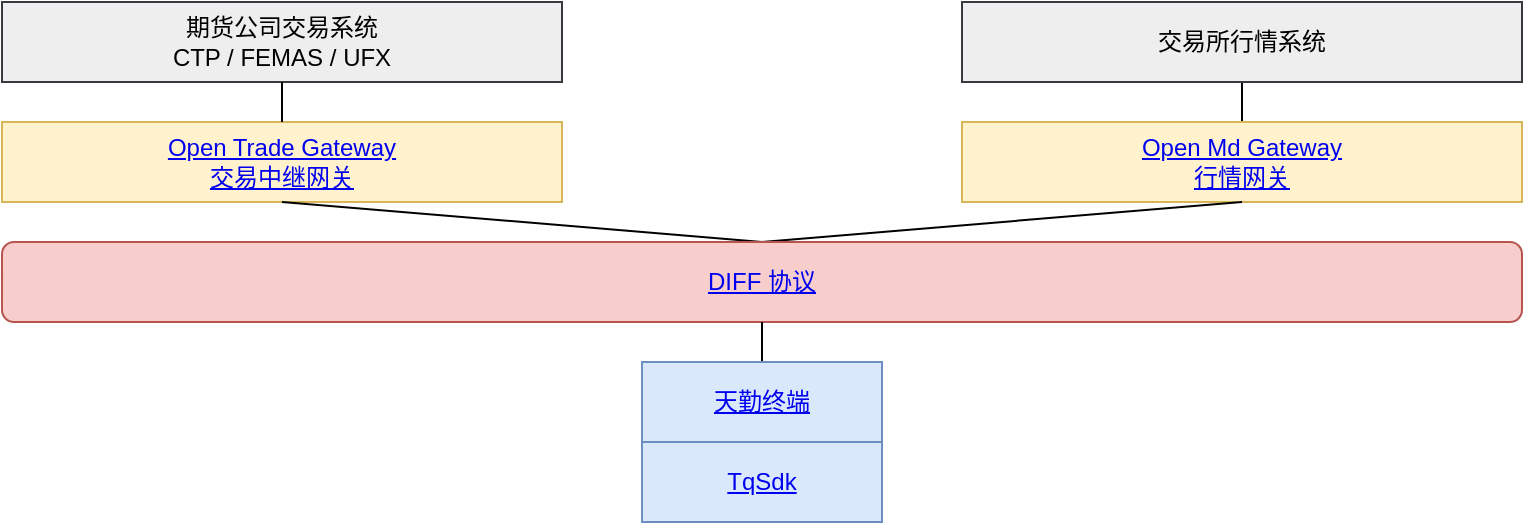 <mxfile version="10.9.3" type="device"><diagram id="14ed81e0-f478-115a-ab79-b781f9e629ba" name="System"><mxGraphModel dx="1422" dy="848" grid="1" gridSize="10" guides="1" tooltips="1" connect="1" arrows="1" fold="1" page="1" pageScale="1" pageWidth="1652" pageHeight="1169" background="#ffffff" math="0" shadow="0"><root><mxCell id="0"/><mxCell id="1" parent="0"/><mxCell id="49" style="edgeStyle=none;rounded=0;html=1;exitX=0.5;exitY=0;entryX=0.5;entryY=1;startArrow=none;startFill=0;endArrow=none;endFill=0;jettySize=auto;orthogonalLoop=1;" parent="1" source="9" target="41" edge="1"><mxGeometry relative="1" as="geometry"/></mxCell><UserObject label="&lt;div&gt;&lt;a href=&quot;https://github.com/shinnytech/open-md-gateway&quot;&gt;Open Md Gateway&lt;/a&gt;&lt;/div&gt;&lt;div&gt;&lt;a href=&quot;https://github.com/shinnytech/open-md-gateway&quot;&gt;行情网关&lt;/a&gt;&lt;/div&gt;" link="https://github.com/shinnytech/open-md-gateway" id="9"><mxCell style="rounded=0;whiteSpace=wrap;html=1;fillColor=#fff2cc;strokeColor=#d6b656;" parent="1" vertex="1"><mxGeometry x="800" y="340" width="280" height="40" as="geometry"/></mxCell></UserObject><UserObject label="&lt;a href=&quot;https://github.com/shinnytech/open-trade-gateway&quot;&gt;Open Trade Gateway&lt;br&gt;交易中继网关&lt;/a&gt;&lt;br&gt;" link="https://github.com/shinnytech/open-trade-gateway" id="28"><mxCell style="rounded=0;whiteSpace=wrap;html=1;fillColor=#fff2cc;strokeColor=#d6b656;" parent="1" vertex="1"><mxGeometry x="320" y="340" width="280" height="40" as="geometry"/></mxCell></UserObject><mxCell id="40" value="期货公司交易系统&lt;br&gt;CTP / FEMAS / UFX&lt;br&gt;" style="rounded=0;whiteSpace=wrap;html=1;fillColor=#eeeeee;strokeColor=#36393d;" parent="1" vertex="1"><mxGeometry x="320" y="280" width="280" height="40" as="geometry"/></mxCell><mxCell id="41" value="交易所行情系统&lt;br&gt;" style="rounded=0;whiteSpace=wrap;html=1;fillColor=#eeeeee;strokeColor=#36393d;" parent="1" vertex="1"><mxGeometry x="800" y="280" width="280" height="40" as="geometry"/></mxCell><mxCell id="42" style="edgeStyle=none;rounded=0;html=1;exitX=0.5;exitY=0;entryX=0.5;entryY=1;jettySize=auto;orthogonalLoop=1;endArrow=none;endFill=0;" parent="1" source="28" target="40" edge="1"><mxGeometry relative="1" as="geometry"><mxPoint x="410" y="380" as="sourcePoint"/><mxPoint x="360" y="220" as="targetPoint"/></mxGeometry></mxCell><mxCell id="53" style="edgeStyle=none;rounded=0;html=1;exitX=0.5;exitY=0;entryX=0.5;entryY=1;startArrow=none;startFill=0;endArrow=none;endFill=0;jettySize=auto;orthogonalLoop=1;" parent="1" source="44" target="28" edge="1"><mxGeometry relative="1" as="geometry"/></mxCell><mxCell id="54" style="edgeStyle=none;rounded=0;html=1;exitX=0.5;exitY=0;entryX=0.5;entryY=1;startArrow=none;startFill=0;endArrow=none;endFill=0;jettySize=auto;orthogonalLoop=1;" parent="1" source="44" target="9" edge="1"><mxGeometry relative="1" as="geometry"/></mxCell><UserObject label="&lt;a href=&quot;https://github.com/shinnytech/diff&quot;&gt;DIFF 协议&lt;/a&gt;" link="http://doc.shinnytech.com/diff/latest/" id="44"><mxCell style="rounded=1;whiteSpace=wrap;html=1;fillColor=#f8cecc;strokeColor=#b85450;" parent="1" vertex="1"><mxGeometry x="320" y="400" width="760" height="40" as="geometry"/></mxCell></UserObject><mxCell id="57" style="edgeStyle=none;rounded=0;html=1;exitX=0.5;exitY=0;entryX=0.5;entryY=1;startArrow=none;startFill=0;endArrow=none;endFill=0;jettySize=auto;orthogonalLoop=1;entryDx=0;entryDy=0;" parent="1" source="59" target="44" edge="1"><mxGeometry relative="1" as="geometry"><mxPoint x="890" y="480" as="sourcePoint"/></mxGeometry></mxCell><UserObject label="&lt;a href=&quot;http://www.tq18.cn&quot;&gt;天勤终端&lt;/a&gt;" link="http://www.shinnytech.com/tianqin" id="59"><mxCell style="rounded=0;whiteSpace=wrap;html=1;fillColor=#dae8fc;strokeColor=#6c8ebf;" parent="1" vertex="1"><mxGeometry x="640" y="460" width="120" height="40" as="geometry"/></mxCell></UserObject><UserObject label="&lt;a href=&quot;https://github.com/shinnytech/tqsdk-python&quot;&gt;TqSdk&lt;/a&gt;&lt;br&gt;" link="https://github.com/shinnytech/tqsdk-python" id="64"><mxCell style="rounded=0;whiteSpace=wrap;html=1;fillColor=#dae8fc;strokeColor=#6c8ebf;" parent="1" vertex="1"><mxGeometry x="640" y="500" width="120" height="40" as="geometry"/></mxCell></UserObject></root></mxGraphModel></diagram><diagram id="scUF9lxKHYXv3mpeCSyZ" name="vnpy"><mxGraphModel dx="1394" dy="968" grid="1" gridSize="10" guides="1" tooltips="1" connect="1" arrows="1" fold="1" page="1" pageScale="1" pageWidth="1169" pageHeight="827" math="0" shadow="0"><root><mxCell id="YW-kPg_dm54wgbAuzs-F-0"/><mxCell id="YW-kPg_dm54wgbAuzs-F-1" parent="YW-kPg_dm54wgbAuzs-F-0"/><UserObject label="Vnpy cta runner" id="_3VTFoWM3aytpKEF2ox7-8"><mxCell style="rounded=1;whiteSpace=wrap;html=1;fillColor=#f8cecc;strokeColor=#b85450;" parent="YW-kPg_dm54wgbAuzs-F-1" vertex="1"><mxGeometry x="160" y="400" width="680" height="40" as="geometry"/></mxCell></UserObject><mxCell id="_3VTFoWM3aytpKEF2ox7-9" value="调用事件响应函数" style="edgeStyle=none;rounded=0;html=1;exitX=0.5;exitY=0;entryX=0.25;entryY=1;startArrow=classic;startFill=1;endArrow=none;endFill=0;jettySize=auto;orthogonalLoop=1;entryDx=0;entryDy=0;exitDx=0;exitDy=0;" parent="YW-kPg_dm54wgbAuzs-F-1" edge="1"><mxGeometry relative="1" as="geometry"><mxPoint x="286" y="480" as="sourcePoint"/><mxPoint x="286" y="440" as="targetPoint"/></mxGeometry></mxCell><UserObject label="策略1" id="_3VTFoWM3aytpKEF2ox7-11"><mxCell style="rounded=0;whiteSpace=wrap;html=1;fillColor=#dae8fc;strokeColor=#6c8ebf;" parent="YW-kPg_dm54wgbAuzs-F-1" vertex="1"><mxGeometry x="270" y="480" width="120" height="40" as="geometry"/></mxCell></UserObject><mxCell id="6uLQf1_JiW-uGZklqApK-0" value="接收行情和回单" style="edgeStyle=none;rounded=0;html=1;startArrow=classic;startFill=1;endArrow=none;endFill=0;jettySize=auto;orthogonalLoop=1;exitX=0.5;exitY=0;exitDx=0;exitDy=0;" parent="YW-kPg_dm54wgbAuzs-F-1" source="_3VTFoWM3aytpKEF2ox7-8" edge="1"><mxGeometry relative="1" as="geometry"><mxPoint x="500" y="390" as="sourcePoint"/><mxPoint x="360" y="320" as="targetPoint"/></mxGeometry></mxCell><mxCell id="6uLQf1_JiW-uGZklqApK-1" value="发送交易指令" style="edgeStyle=none;rounded=0;html=1;startArrow=classic;startFill=1;endArrow=none;endFill=0;jettySize=auto;orthogonalLoop=1;entryX=0.5;entryY=0;entryDx=0;entryDy=0;" parent="YW-kPg_dm54wgbAuzs-F-1" target="_3VTFoWM3aytpKEF2ox7-8" edge="1"><mxGeometry relative="1" as="geometry"><mxPoint x="640" y="320" as="sourcePoint"/><mxPoint x="450" y="330" as="targetPoint"/></mxGeometry></mxCell><mxCell id="6uLQf1_JiW-uGZklqApK-2" value="调用下单函数" style="edgeStyle=none;rounded=0;html=1;exitX=0.294;exitY=1.075;entryX=0.75;entryY=0;startArrow=classic;startFill=1;endArrow=none;endFill=0;jettySize=auto;orthogonalLoop=1;entryDx=0;entryDy=0;exitDx=0;exitDy=0;exitPerimeter=0;" parent="YW-kPg_dm54wgbAuzs-F-1" edge="1"><mxGeometry relative="1" as="geometry"><mxPoint x="382" y="443" as="sourcePoint"/><mxPoint x="382" y="480" as="targetPoint"/></mxGeometry></mxCell><mxCell id="6uLQf1_JiW-uGZklqApK-3" value="调用事件响应函数" style="edgeStyle=none;rounded=0;html=1;exitX=0.5;exitY=0;entryX=0.25;entryY=1;startArrow=classic;startFill=1;endArrow=none;endFill=0;jettySize=auto;orthogonalLoop=1;entryDx=0;entryDy=0;exitDx=0;exitDy=0;" parent="YW-kPg_dm54wgbAuzs-F-1" edge="1"><mxGeometry relative="1" as="geometry"><mxPoint x="496" y="480" as="sourcePoint"/><mxPoint x="496" y="440" as="targetPoint"/></mxGeometry></mxCell><UserObject label="策略2" id="6uLQf1_JiW-uGZklqApK-4"><mxCell style="rounded=0;whiteSpace=wrap;html=1;fillColor=#dae8fc;strokeColor=#6c8ebf;" parent="YW-kPg_dm54wgbAuzs-F-1" vertex="1"><mxGeometry x="480" y="480" width="120" height="40" as="geometry"/></mxCell></UserObject><mxCell id="6uLQf1_JiW-uGZklqApK-5" value="调用下单函数" style="edgeStyle=none;rounded=0;html=1;exitX=0.294;exitY=1.075;entryX=0.75;entryY=0;startArrow=classic;startFill=1;endArrow=none;endFill=0;jettySize=auto;orthogonalLoop=1;entryDx=0;entryDy=0;exitDx=0;exitDy=0;exitPerimeter=0;" parent="YW-kPg_dm54wgbAuzs-F-1" edge="1"><mxGeometry relative="1" as="geometry"><mxPoint x="592" y="443" as="sourcePoint"/><mxPoint x="592" y="480" as="targetPoint"/></mxGeometry></mxCell><mxCell id="6uLQf1_JiW-uGZklqApK-6" value="调用事件响应函数" style="edgeStyle=none;rounded=0;html=1;exitX=0.5;exitY=0;entryX=0.25;entryY=1;startArrow=classic;startFill=1;endArrow=none;endFill=0;jettySize=auto;orthogonalLoop=1;entryDx=0;entryDy=0;exitDx=0;exitDy=0;" parent="YW-kPg_dm54wgbAuzs-F-1" edge="1"><mxGeometry relative="1" as="geometry"><mxPoint x="716" y="480" as="sourcePoint"/><mxPoint x="716" y="440" as="targetPoint"/></mxGeometry></mxCell><UserObject label="策略3" id="6uLQf1_JiW-uGZklqApK-7"><mxCell style="rounded=0;whiteSpace=wrap;html=1;fillColor=#dae8fc;strokeColor=#6c8ebf;" parent="YW-kPg_dm54wgbAuzs-F-1" vertex="1"><mxGeometry x="700" y="480" width="120" height="40" as="geometry"/></mxCell></UserObject><mxCell id="6uLQf1_JiW-uGZklqApK-8" value="调用下单函数" style="edgeStyle=none;rounded=0;html=1;exitX=0.294;exitY=1.075;entryX=0.75;entryY=0;startArrow=classic;startFill=1;endArrow=none;endFill=0;jettySize=auto;orthogonalLoop=1;entryDx=0;entryDy=0;exitDx=0;exitDy=0;exitPerimeter=0;" parent="YW-kPg_dm54wgbAuzs-F-1" edge="1"><mxGeometry relative="1" as="geometry"><mxPoint x="812" y="443" as="sourcePoint"/><mxPoint x="812" y="480" as="targetPoint"/></mxGeometry></mxCell></root></mxGraphModel></diagram><diagram id="yh9cX1QAxXg7nUI9Es_x" name="tqsdk"><mxGraphModel dx="758" dy="582" grid="1" gridSize="10" guides="1" tooltips="1" connect="1" arrows="1" fold="1" page="1" pageScale="1" pageWidth="1169" pageHeight="827" math="0" shadow="0"><root><mxCell id="hNJL-24OBFvlvhBk2BRP-0"/><mxCell id="hNJL-24OBFvlvhBk2BRP-1" parent="hNJL-24OBFvlvhBk2BRP-0"/><UserObject label="TqSdk&lt;br&gt;" id="nFeuWMKL0B4SGh2zwIpU-0"><mxCell style="rounded=1;whiteSpace=wrap;html=1;fillColor=#f8cecc;strokeColor=#b85450;" parent="hNJL-24OBFvlvhBk2BRP-1" vertex="1"><mxGeometry x="260" y="310" width="160" height="40" as="geometry"/></mxCell></UserObject><UserObject label="策略1" id="nFeuWMKL0B4SGh2zwIpU-2"><mxCell style="rounded=0;whiteSpace=wrap;html=1;fillColor=#dae8fc;strokeColor=#6c8ebf;" parent="hNJL-24OBFvlvhBk2BRP-1" vertex="1"><mxGeometry x="260" y="230" width="160" height="40" as="geometry"/></mxCell></UserObject><mxCell id="nFeuWMKL0B4SGh2zwIpU-3" value="接收行情和回单" style="edgeStyle=none;rounded=0;html=1;startArrow=classic;startFill=1;endArrow=none;endFill=0;jettySize=auto;orthogonalLoop=1;exitX=0.5;exitY=1;exitDx=0;exitDy=0;" parent="hNJL-24OBFvlvhBk2BRP-1" source="nFeuWMKL0B4SGh2zwIpU-0" edge="1"><mxGeometry relative="1" as="geometry"><mxPoint x="350" y="350" as="sourcePoint"/><mxPoint x="260" y="430" as="targetPoint"/></mxGeometry></mxCell><mxCell id="nFeuWMKL0B4SGh2zwIpU-4" value="发送交易指令" style="edgeStyle=none;rounded=0;html=1;startArrow=classic;startFill=1;endArrow=none;endFill=0;jettySize=auto;orthogonalLoop=1;entryX=0.5;entryY=1;entryDx=0;entryDy=0;" parent="hNJL-24OBFvlvhBk2BRP-1" target="nFeuWMKL0B4SGh2zwIpU-0" edge="1"><mxGeometry relative="1" as="geometry"><mxPoint x="420" y="430" as="sourcePoint"/><mxPoint x="470" y="90" as="targetPoint"/></mxGeometry></mxCell><mxCell id="nFeuWMKL0B4SGh2zwIpU-5" value="调用函数" style="edgeStyle=none;rounded=0;html=1;entryX=0.5;entryY=1;startArrow=classic;startFill=1;endArrow=none;endFill=0;jettySize=auto;orthogonalLoop=1;entryDx=0;entryDy=0;exitX=0.5;exitY=0;exitDx=0;exitDy=0;" parent="hNJL-24OBFvlvhBk2BRP-1" source="nFeuWMKL0B4SGh2zwIpU-0" target="nFeuWMKL0B4SGh2zwIpU-2" edge="1"><mxGeometry relative="1" as="geometry"><mxPoint x="400" y="100" as="sourcePoint"/><mxPoint x="402" y="230" as="targetPoint"/></mxGeometry></mxCell><UserObject label="TqSdk&lt;br&gt;" id="nFeuWMKL0B4SGh2zwIpU-12"><mxCell style="rounded=1;whiteSpace=wrap;html=1;fillColor=#f8cecc;strokeColor=#b85450;" parent="hNJL-24OBFvlvhBk2BRP-1" vertex="1"><mxGeometry x="460" y="310" width="160" height="40" as="geometry"/></mxCell></UserObject><UserObject label="策略2" id="nFeuWMKL0B4SGh2zwIpU-13"><mxCell style="rounded=0;whiteSpace=wrap;html=1;fillColor=#dae8fc;strokeColor=#6c8ebf;" parent="hNJL-24OBFvlvhBk2BRP-1" vertex="1"><mxGeometry x="460" y="230" width="160" height="40" as="geometry"/></mxCell></UserObject><mxCell id="nFeuWMKL0B4SGh2zwIpU-14" value="接收行情和回单" style="edgeStyle=none;rounded=0;html=1;startArrow=classic;startFill=1;endArrow=none;endFill=0;jettySize=auto;orthogonalLoop=1;exitX=0.5;exitY=1;exitDx=0;exitDy=0;" parent="hNJL-24OBFvlvhBk2BRP-1" source="nFeuWMKL0B4SGh2zwIpU-12" edge="1"><mxGeometry relative="1" as="geometry"><mxPoint x="550" y="350" as="sourcePoint"/><mxPoint x="460" y="430" as="targetPoint"/></mxGeometry></mxCell><mxCell id="nFeuWMKL0B4SGh2zwIpU-15" value="发送交易指令" style="edgeStyle=none;rounded=0;html=1;startArrow=classic;startFill=1;endArrow=none;endFill=0;jettySize=auto;orthogonalLoop=1;entryX=0.5;entryY=1;entryDx=0;entryDy=0;" parent="hNJL-24OBFvlvhBk2BRP-1" target="nFeuWMKL0B4SGh2zwIpU-12" edge="1"><mxGeometry relative="1" as="geometry"><mxPoint x="620" y="430" as="sourcePoint"/><mxPoint x="670" y="90" as="targetPoint"/></mxGeometry></mxCell><mxCell id="nFeuWMKL0B4SGh2zwIpU-16" value="调用函数" style="edgeStyle=none;rounded=0;html=1;entryX=0.5;entryY=1;startArrow=classic;startFill=1;endArrow=none;endFill=0;jettySize=auto;orthogonalLoop=1;entryDx=0;entryDy=0;exitX=0.5;exitY=0;exitDx=0;exitDy=0;" parent="hNJL-24OBFvlvhBk2BRP-1" source="nFeuWMKL0B4SGh2zwIpU-12" target="nFeuWMKL0B4SGh2zwIpU-13" edge="1"><mxGeometry relative="1" as="geometry"><mxPoint x="600" y="100" as="sourcePoint"/><mxPoint x="602" y="230" as="targetPoint"/></mxGeometry></mxCell><UserObject label="TqSdk&lt;br&gt;" id="nFeuWMKL0B4SGh2zwIpU-17"><mxCell style="rounded=1;whiteSpace=wrap;html=1;fillColor=#f8cecc;strokeColor=#b85450;" parent="hNJL-24OBFvlvhBk2BRP-1" vertex="1"><mxGeometry x="660" y="310" width="160" height="40" as="geometry"/></mxCell></UserObject><UserObject label="策略3" id="nFeuWMKL0B4SGh2zwIpU-18"><mxCell style="rounded=0;whiteSpace=wrap;html=1;fillColor=#dae8fc;strokeColor=#6c8ebf;" parent="hNJL-24OBFvlvhBk2BRP-1" vertex="1"><mxGeometry x="660" y="230" width="160" height="40" as="geometry"/></mxCell></UserObject><mxCell id="nFeuWMKL0B4SGh2zwIpU-19" value="接收行情和回单" style="edgeStyle=none;rounded=0;html=1;startArrow=classic;startFill=1;endArrow=none;endFill=0;jettySize=auto;orthogonalLoop=1;exitX=0.5;exitY=1;exitDx=0;exitDy=0;" parent="hNJL-24OBFvlvhBk2BRP-1" source="nFeuWMKL0B4SGh2zwIpU-17" edge="1"><mxGeometry relative="1" as="geometry"><mxPoint x="750" y="350" as="sourcePoint"/><mxPoint x="660" y="430" as="targetPoint"/></mxGeometry></mxCell><mxCell id="nFeuWMKL0B4SGh2zwIpU-20" value="发送交易指令" style="edgeStyle=none;rounded=0;html=1;startArrow=classic;startFill=1;endArrow=none;endFill=0;jettySize=auto;orthogonalLoop=1;entryX=0.5;entryY=1;entryDx=0;entryDy=0;" parent="hNJL-24OBFvlvhBk2BRP-1" target="nFeuWMKL0B4SGh2zwIpU-17" edge="1"><mxGeometry relative="1" as="geometry"><mxPoint x="820" y="430" as="sourcePoint"/><mxPoint x="870" y="90" as="targetPoint"/></mxGeometry></mxCell><mxCell id="nFeuWMKL0B4SGh2zwIpU-21" value="调用函数" style="edgeStyle=none;rounded=0;html=1;entryX=0.5;entryY=1;startArrow=classic;startFill=1;endArrow=none;endFill=0;jettySize=auto;orthogonalLoop=1;entryDx=0;entryDy=0;exitX=0.5;exitY=0;exitDx=0;exitDy=0;" parent="hNJL-24OBFvlvhBk2BRP-1" source="nFeuWMKL0B4SGh2zwIpU-17" target="nFeuWMKL0B4SGh2zwIpU-18" edge="1"><mxGeometry relative="1" as="geometry"><mxPoint x="800" y="100" as="sourcePoint"/><mxPoint x="802" y="230" as="targetPoint"/></mxGeometry></mxCell></root></mxGraphModel></diagram><diagram id="XyapKgN1q2VLTKc77dht" name="纯TqSdk"><mxGraphModel dx="758" dy="582" grid="1" gridSize="10" guides="1" tooltips="1" connect="1" arrows="1" fold="1" page="1" pageScale="1" pageWidth="1169" pageHeight="827" math="0" shadow="0"><root><mxCell id="8yVygHbU3KPGXnXVoFWp-0"/><mxCell id="8yVygHbU3KPGXnXVoFWp-1" parent="8yVygHbU3KPGXnXVoFWp-0"/><mxCell id="bN07ZhYHKKXsabmlOEcg-0" style="edgeStyle=none;rounded=0;html=1;exitX=0.5;exitY=0;entryX=0.5;entryY=1;startArrow=none;startFill=0;endArrow=none;endFill=0;jettySize=auto;orthogonalLoop=1;" parent="8yVygHbU3KPGXnXVoFWp-1" source="bN07ZhYHKKXsabmlOEcg-1" target="bN07ZhYHKKXsabmlOEcg-4" edge="1"><mxGeometry relative="1" as="geometry"/></mxCell><UserObject label="&lt;div&gt;&lt;a href=&quot;https://github.com/shinnytech/open-md-gateway&quot;&gt;Open Md Gateway&lt;/a&gt;&lt;/div&gt;&lt;div&gt;&lt;a href=&quot;https://github.com/shinnytech/open-md-gateway&quot;&gt;行情网关&lt;/a&gt;&lt;/div&gt;" link="https://github.com/shinnytech/open-md-gateway" id="bN07ZhYHKKXsabmlOEcg-1"><mxCell style="rounded=0;whiteSpace=wrap;html=1;fillColor=none;strokeColor=#d6b656;" parent="8yVygHbU3KPGXnXVoFWp-1" vertex="1"><mxGeometry x="520" y="340" width="200" height="40" as="geometry"/></mxCell></UserObject><UserObject label="&lt;a href=&quot;https://github.com/shinnytech/open-trade-gateway&quot;&gt;Open Trade Gateway&lt;br&gt;交易中继网关&lt;/a&gt;&lt;br&gt;" link="https://github.com/shinnytech/open-trade-gateway" id="bN07ZhYHKKXsabmlOEcg-2"><mxCell style="rounded=0;whiteSpace=wrap;html=1;fillColor=none;strokeColor=#d6b656;" parent="8yVygHbU3KPGXnXVoFWp-1" vertex="1"><mxGeometry x="240" y="340" width="200" height="40" as="geometry"/></mxCell></UserObject><mxCell id="bN07ZhYHKKXsabmlOEcg-3" value="期货公司交易系统&lt;br&gt;CTP / FEMAS / UFX&lt;br&gt;" style="rounded=0;whiteSpace=wrap;html=1;fillColor=none;strokeColor=#36393d;" parent="8yVygHbU3KPGXnXVoFWp-1" vertex="1"><mxGeometry x="240" y="280" width="200" height="40" as="geometry"/></mxCell><mxCell id="bN07ZhYHKKXsabmlOEcg-4" value="交易所行情系统&lt;br&gt;" style="rounded=0;whiteSpace=wrap;html=1;fillColor=none;strokeColor=#36393d;" parent="8yVygHbU3KPGXnXVoFWp-1" vertex="1"><mxGeometry x="520" y="280" width="200" height="40" as="geometry"/></mxCell><mxCell id="bN07ZhYHKKXsabmlOEcg-5" style="edgeStyle=none;rounded=0;html=1;exitX=0.5;exitY=0;entryX=0.5;entryY=1;jettySize=auto;orthogonalLoop=1;endArrow=none;endFill=0;" parent="8yVygHbU3KPGXnXVoFWp-1" source="bN07ZhYHKKXsabmlOEcg-2" target="bN07ZhYHKKXsabmlOEcg-3" edge="1"><mxGeometry relative="1" as="geometry"><mxPoint x="250" y="380" as="sourcePoint"/><mxPoint x="200" y="220" as="targetPoint"/></mxGeometry></mxCell><mxCell id="bN07ZhYHKKXsabmlOEcg-6" style="edgeStyle=none;rounded=0;html=1;exitX=0.5;exitY=0;entryX=0.5;entryY=1;startArrow=none;startFill=0;endArrow=none;endFill=0;jettySize=auto;orthogonalLoop=1;" parent="8yVygHbU3KPGXnXVoFWp-1" source="bN07ZhYHKKXsabmlOEcg-8" target="bN07ZhYHKKXsabmlOEcg-2" edge="1"><mxGeometry relative="1" as="geometry"/></mxCell><mxCell id="bN07ZhYHKKXsabmlOEcg-7" style="edgeStyle=none;rounded=0;html=1;exitX=0.5;exitY=0;entryX=0.5;entryY=1;startArrow=none;startFill=0;endArrow=none;endFill=0;jettySize=auto;orthogonalLoop=1;" parent="8yVygHbU3KPGXnXVoFWp-1" source="bN07ZhYHKKXsabmlOEcg-8" target="bN07ZhYHKKXsabmlOEcg-1" edge="1"><mxGeometry relative="1" as="geometry"/></mxCell><UserObject label="&lt;a href=&quot;https://github.com/shinnytech/diff&quot;&gt;DIFF 协议&lt;/a&gt;" link="http://doc.shinnytech.com/diff/latest/" id="bN07ZhYHKKXsabmlOEcg-8"><mxCell style="rounded=1;whiteSpace=wrap;html=1;fillColor=none;strokeColor=#b85450;" parent="8yVygHbU3KPGXnXVoFWp-1" vertex="1"><mxGeometry x="240" y="400" width="480" height="40" as="geometry"/></mxCell></UserObject><mxCell id="bN07ZhYHKKXsabmlOEcg-9" style="edgeStyle=none;rounded=0;html=1;exitX=0.5;exitY=0;entryX=0.5;entryY=1;startArrow=none;startFill=0;endArrow=none;endFill=0;jettySize=auto;orthogonalLoop=1;entryDx=0;entryDy=0;exitDx=0;exitDy=0;" parent="8yVygHbU3KPGXnXVoFWp-1" target="bN07ZhYHKKXsabmlOEcg-8" edge="1" source="bN07ZhYHKKXsabmlOEcg-11"><mxGeometry relative="1" as="geometry"><mxPoint x="540" y="460" as="sourcePoint"/></mxGeometry></mxCell><UserObject label="&lt;a href=&quot;https://github.com/shinnytech/tqsdk-python&quot;&gt;TqSdk&lt;/a&gt;&lt;br&gt;" link="https://github.com/shinnytech/tqsdk-python" id="bN07ZhYHKKXsabmlOEcg-11"><mxCell style="rounded=0;whiteSpace=wrap;html=1;fillColor=#dae8fc;strokeColor=#6c8ebf;" parent="8yVygHbU3KPGXnXVoFWp-1" vertex="1"><mxGeometry x="420" y="460" width="120" height="40" as="geometry"/></mxCell></UserObject></root></mxGraphModel></diagram><diagram id="e8KapXc6AW5zjWSvBbWW" name="TqSdk+天勤"><mxGraphModel dx="758" dy="582" grid="1" gridSize="10" guides="1" tooltips="1" connect="1" arrows="1" fold="1" page="1" pageScale="1" pageWidth="850" pageHeight="1100" math="0" shadow="0"><root><mxCell id="v0JY7Ytmx_IOv9z24N1E-0"/><mxCell id="v0JY7Ytmx_IOv9z24N1E-1" parent="v0JY7Ytmx_IOv9z24N1E-0"/><mxCell id="zGo5qcnSX8P101uzWGsI-0" style="edgeStyle=none;rounded=0;html=1;exitX=0.5;exitY=0;entryX=0.5;entryY=1;startArrow=none;startFill=0;endArrow=none;endFill=0;jettySize=auto;orthogonalLoop=1;" edge="1" parent="v0JY7Ytmx_IOv9z24N1E-1" source="zGo5qcnSX8P101uzWGsI-1" target="zGo5qcnSX8P101uzWGsI-4"><mxGeometry relative="1" as="geometry"/></mxCell><UserObject label="&lt;div&gt;&lt;a href=&quot;https://github.com/shinnytech/open-md-gateway&quot;&gt;Open Md Gateway&lt;/a&gt;&lt;/div&gt;&lt;div&gt;&lt;a href=&quot;https://github.com/shinnytech/open-md-gateway&quot;&gt;行情网关&lt;/a&gt;&lt;/div&gt;" link="https://github.com/shinnytech/open-md-gateway" id="zGo5qcnSX8P101uzWGsI-1"><mxCell style="rounded=0;whiteSpace=wrap;html=1;fillColor=none;strokeColor=#d6b656;" vertex="1" parent="v0JY7Ytmx_IOv9z24N1E-1"><mxGeometry x="520" y="340" width="200" height="40" as="geometry"/></mxCell></UserObject><UserObject label="&lt;a href=&quot;https://github.com/shinnytech/open-trade-gateway&quot;&gt;Open Trade Gateway&lt;br&gt;交易中继网关&lt;/a&gt;&lt;br&gt;" link="https://github.com/shinnytech/open-trade-gateway" id="zGo5qcnSX8P101uzWGsI-2"><mxCell style="rounded=0;whiteSpace=wrap;html=1;fillColor=none;strokeColor=#d6b656;" vertex="1" parent="v0JY7Ytmx_IOv9z24N1E-1"><mxGeometry x="240" y="340" width="200" height="40" as="geometry"/></mxCell></UserObject><mxCell id="zGo5qcnSX8P101uzWGsI-3" value="期货公司交易系统&lt;br&gt;CTP / FEMAS / UFX&lt;br&gt;" style="rounded=0;whiteSpace=wrap;html=1;fillColor=none;strokeColor=#36393d;" vertex="1" parent="v0JY7Ytmx_IOv9z24N1E-1"><mxGeometry x="240" y="280" width="200" height="40" as="geometry"/></mxCell><mxCell id="zGo5qcnSX8P101uzWGsI-4" value="交易所行情系统&lt;br&gt;" style="rounded=0;whiteSpace=wrap;html=1;fillColor=none;strokeColor=#36393d;" vertex="1" parent="v0JY7Ytmx_IOv9z24N1E-1"><mxGeometry x="520" y="280" width="200" height="40" as="geometry"/></mxCell><mxCell id="zGo5qcnSX8P101uzWGsI-5" style="edgeStyle=none;rounded=0;html=1;exitX=0.5;exitY=0;entryX=0.5;entryY=1;jettySize=auto;orthogonalLoop=1;endArrow=none;endFill=0;" edge="1" parent="v0JY7Ytmx_IOv9z24N1E-1" source="zGo5qcnSX8P101uzWGsI-2" target="zGo5qcnSX8P101uzWGsI-3"><mxGeometry relative="1" as="geometry"><mxPoint x="250" y="380" as="sourcePoint"/><mxPoint x="200" y="220" as="targetPoint"/></mxGeometry></mxCell><mxCell id="zGo5qcnSX8P101uzWGsI-6" style="edgeStyle=none;rounded=0;html=1;exitX=0.5;exitY=0;entryX=0.5;entryY=1;startArrow=none;startFill=0;endArrow=none;endFill=0;jettySize=auto;orthogonalLoop=1;" edge="1" parent="v0JY7Ytmx_IOv9z24N1E-1" source="zGo5qcnSX8P101uzWGsI-8" target="zGo5qcnSX8P101uzWGsI-2"><mxGeometry relative="1" as="geometry"/></mxCell><mxCell id="zGo5qcnSX8P101uzWGsI-7" style="edgeStyle=none;rounded=0;html=1;exitX=0.5;exitY=0;entryX=0.5;entryY=1;startArrow=none;startFill=0;endArrow=none;endFill=0;jettySize=auto;orthogonalLoop=1;" edge="1" parent="v0JY7Ytmx_IOv9z24N1E-1" source="zGo5qcnSX8P101uzWGsI-8" target="zGo5qcnSX8P101uzWGsI-1"><mxGeometry relative="1" as="geometry"/></mxCell><UserObject label="&lt;a href=&quot;https://github.com/shinnytech/diff&quot;&gt;DIFF 协议&lt;/a&gt;" link="http://doc.shinnytech.com/diff/latest/" id="zGo5qcnSX8P101uzWGsI-8"><mxCell style="rounded=1;whiteSpace=wrap;html=1;fillColor=none;strokeColor=#b85450;" vertex="1" parent="v0JY7Ytmx_IOv9z24N1E-1"><mxGeometry x="240" y="400" width="480" height="40" as="geometry"/></mxCell></UserObject><mxCell id="zGo5qcnSX8P101uzWGsI-9" style="edgeStyle=none;rounded=0;html=1;exitX=0.5;exitY=0;entryX=0.5;entryY=1;startArrow=none;startFill=0;endArrow=none;endFill=0;jettySize=auto;orthogonalLoop=1;entryDx=0;entryDy=0;exitDx=0;exitDy=0;" edge="1" parent="v0JY7Ytmx_IOv9z24N1E-1" source="zGo5qcnSX8P101uzWGsI-11" target="zGo5qcnSX8P101uzWGsI-8"><mxGeometry relative="1" as="geometry"><mxPoint x="540" y="460" as="sourcePoint"/></mxGeometry></mxCell><UserObject label="&lt;a href=&quot;https://github.com/shinnytech/tqsdk-python&quot;&gt;TqSdk&lt;/a&gt;&lt;br&gt;" link="https://github.com/shinnytech/tqsdk-python" id="zGo5qcnSX8P101uzWGsI-10"><mxCell style="rounded=0;whiteSpace=wrap;html=1;fillColor=#dae8fc;strokeColor=#6c8ebf;" vertex="1" parent="v0JY7Ytmx_IOv9z24N1E-1"><mxGeometry x="380" y="580" width="200" height="40" as="geometry"/></mxCell></UserObject><mxCell id="zGo5qcnSX8P101uzWGsI-13" style="edgeStyle=orthogonalEdgeStyle;rounded=0;orthogonalLoop=1;jettySize=auto;html=1;exitX=0.5;exitY=1;exitDx=0;exitDy=0;entryX=0.5;entryY=0;entryDx=0;entryDy=0;" edge="1" parent="v0JY7Ytmx_IOv9z24N1E-1" source="zGo5qcnSX8P101uzWGsI-11" target="zGo5qcnSX8P101uzWGsI-12"><mxGeometry relative="1" as="geometry"/></mxCell><UserObject label="天勤软件&lt;br&gt;(在7777端口开了websocket server)&lt;br&gt;" link="https://github.com/shinnytech/tqsdk-python" id="zGo5qcnSX8P101uzWGsI-11"><mxCell style="rounded=0;whiteSpace=wrap;html=1;fillColor=#dae8fc;strokeColor=#6c8ebf;" vertex="1" parent="v0JY7Ytmx_IOv9z24N1E-1"><mxGeometry x="240" y="460" width="480" height="40" as="geometry"/></mxCell></UserObject><mxCell id="zGo5qcnSX8P101uzWGsI-14" style="edgeStyle=orthogonalEdgeStyle;rounded=0;orthogonalLoop=1;jettySize=auto;html=1;exitX=0.5;exitY=1;exitDx=0;exitDy=0;entryX=0.5;entryY=0;entryDx=0;entryDy=0;" edge="1" parent="v0JY7Ytmx_IOv9z24N1E-1" source="zGo5qcnSX8P101uzWGsI-12" target="zGo5qcnSX8P101uzWGsI-10"><mxGeometry relative="1" as="geometry"/></mxCell><UserObject label="&lt;a href=&quot;https://github.com/shinnytech/diff&quot;&gt;DIFF 协议&lt;/a&gt;" link="http://doc.shinnytech.com/diff/latest/" id="zGo5qcnSX8P101uzWGsI-12"><mxCell style="rounded=1;whiteSpace=wrap;html=1;fillColor=none;strokeColor=#b85450;" vertex="1" parent="v0JY7Ytmx_IOv9z24N1E-1"><mxGeometry x="380" y="520" width="200" height="40" as="geometry"/></mxCell></UserObject></root></mxGraphModel></diagram><diagram id="dXYON6WLSB7CbfQTUqP-" name="wait_update原理"><mxGraphModel dx="1422" dy="848" grid="1" gridSize="10" guides="1" tooltips="1" connect="1" arrows="1" fold="1" page="1" pageScale="1" pageWidth="1169" pageHeight="827" math="0" shadow="0"><root><mxCell id="H-g4bwUAMnsZ-g9BjTNv-0"/><mxCell id="H-g4bwUAMnsZ-g9BjTNv-1" parent="H-g4bwUAMnsZ-g9BjTNv-0"/><mxCell id="H-g4bwUAMnsZ-g9BjTNv-6" style="edgeStyle=orthogonalEdgeStyle;rounded=0;orthogonalLoop=1;jettySize=auto;html=1;exitX=0.5;exitY=1;exitDx=0;exitDy=0;entryX=0.5;entryY=0;entryDx=0;entryDy=0;" edge="1" parent="H-g4bwUAMnsZ-g9BjTNv-1" source="H-g4bwUAMnsZ-g9BjTNv-2" target="H-g4bwUAMnsZ-g9BjTNv-3"><mxGeometry relative="1" as="geometry"/></mxCell><mxCell id="H-g4bwUAMnsZ-g9BjTNv-2" value="q = api.get_quote(...)" style="rounded=0;whiteSpace=wrap;html=1;" vertex="1" parent="H-g4bwUAMnsZ-g9BjTNv-1"><mxGeometry x="440" y="160" width="120" height="40" as="geometry"/></mxCell><mxCell id="H-g4bwUAMnsZ-g9BjTNv-36" style="edgeStyle=orthogonalEdgeStyle;rounded=0;orthogonalLoop=1;jettySize=auto;html=1;exitX=0.5;exitY=1;exitDx=0;exitDy=0;entryX=0.5;entryY=0;entryDx=0;entryDy=0;" edge="1" parent="H-g4bwUAMnsZ-g9BjTNv-1" source="H-g4bwUAMnsZ-g9BjTNv-3" target="H-g4bwUAMnsZ-g9BjTNv-10"><mxGeometry relative="1" as="geometry"/></mxCell><mxCell id="H-g4bwUAMnsZ-g9BjTNv-3" value="api.wait_update()" style="rounded=0;whiteSpace=wrap;html=1;" vertex="1" parent="H-g4bwUAMnsZ-g9BjTNv-1"><mxGeometry x="440" y="240" width="120" height="40" as="geometry"/></mxCell><mxCell id="H-g4bwUAMnsZ-g9BjTNv-4" value="你自己的程序代码" style="text;html=1;strokeColor=none;fillColor=none;align=center;verticalAlign=middle;whiteSpace=wrap;rounded=0;" vertex="1" parent="H-g4bwUAMnsZ-g9BjTNv-1"><mxGeometry x="440" y="120" width="120" height="20" as="geometry"/></mxCell><mxCell id="H-g4bwUAMnsZ-g9BjTNv-29" style="edgeStyle=orthogonalEdgeStyle;rounded=0;orthogonalLoop=1;jettySize=auto;html=1;exitX=0.5;exitY=1;exitDx=0;exitDy=0;entryX=0.5;entryY=0;entryDx=0;entryDy=0;" edge="1" parent="H-g4bwUAMnsZ-g9BjTNv-1" source="H-g4bwUAMnsZ-g9BjTNv-7" target="H-g4bwUAMnsZ-g9BjTNv-18"><mxGeometry relative="1" as="geometry"/></mxCell><mxCell id="H-g4bwUAMnsZ-g9BjTNv-7" value="执行后台任务" style="rounded=0;whiteSpace=wrap;html=1;" vertex="1" parent="H-g4bwUAMnsZ-g9BjTNv-1"><mxGeometry x="800" y="340" width="120" height="40" as="geometry"/></mxCell><mxCell id="H-g4bwUAMnsZ-g9BjTNv-8" value="TqSdk库代码" style="text;html=1;strokeColor=none;fillColor=none;align=center;verticalAlign=middle;whiteSpace=wrap;rounded=0;" vertex="1" parent="H-g4bwUAMnsZ-g9BjTNv-1"><mxGeometry x="720" y="120" width="120" height="20" as="geometry"/></mxCell><mxCell id="H-g4bwUAMnsZ-g9BjTNv-11" style="edgeStyle=orthogonalEdgeStyle;rounded=0;orthogonalLoop=1;jettySize=auto;html=1;exitX=1;exitY=0.5;exitDx=0;exitDy=0;entryX=0;entryY=0.5;entryDx=0;entryDy=0;" edge="1" parent="H-g4bwUAMnsZ-g9BjTNv-1" source="H-g4bwUAMnsZ-g9BjTNv-10" target="H-g4bwUAMnsZ-g9BjTNv-7"><mxGeometry relative="1" as="geometry"/></mxCell><mxCell id="H-g4bwUAMnsZ-g9BjTNv-13" value="有" style="text;html=1;resizable=0;points=[];align=center;verticalAlign=middle;labelBackgroundColor=#ffffff;" vertex="1" connectable="0" parent="H-g4bwUAMnsZ-g9BjTNv-11"><mxGeometry x="-0.097" y="1" relative="1" as="geometry"><mxPoint as="offset"/></mxGeometry></mxCell><mxCell id="H-g4bwUAMnsZ-g9BjTNv-27" style="edgeStyle=orthogonalEdgeStyle;rounded=0;orthogonalLoop=1;jettySize=auto;html=1;exitX=0.5;exitY=1;exitDx=0;exitDy=0;entryX=0.5;entryY=0;entryDx=0;entryDy=0;" edge="1" parent="H-g4bwUAMnsZ-g9BjTNv-1" source="H-g4bwUAMnsZ-g9BjTNv-10" target="H-g4bwUAMnsZ-g9BjTNv-18"><mxGeometry relative="1" as="geometry"><mxPoint x="320" y="580" as="targetPoint"/></mxGeometry></mxCell><mxCell id="H-g4bwUAMnsZ-g9BjTNv-28" value="无" style="text;html=1;resizable=0;points=[];align=center;verticalAlign=middle;labelBackgroundColor=#ffffff;" vertex="1" connectable="0" parent="H-g4bwUAMnsZ-g9BjTNv-27"><mxGeometry x="-0.082" y="2" relative="1" as="geometry"><mxPoint as="offset"/></mxGeometry></mxCell><mxCell id="H-g4bwUAMnsZ-g9BjTNv-10" value="是否有活动的&lt;br&gt;后台任务" style="rhombus;whiteSpace=wrap;html=1;" vertex="1" parent="H-g4bwUAMnsZ-g9BjTNv-1"><mxGeometry x="640" y="320" width="120" height="80" as="geometry"/></mxCell><mxCell id="H-g4bwUAMnsZ-g9BjTNv-32" style="edgeStyle=orthogonalEdgeStyle;rounded=0;orthogonalLoop=1;jettySize=auto;html=1;exitX=0.5;exitY=1;exitDx=0;exitDy=0;entryX=0.5;entryY=0;entryDx=0;entryDy=0;" edge="1" parent="H-g4bwUAMnsZ-g9BjTNv-1" source="H-g4bwUAMnsZ-g9BjTNv-15" target="H-g4bwUAMnsZ-g9BjTNv-26"><mxGeometry relative="1" as="geometry"/></mxCell><mxCell id="H-g4bwUAMnsZ-g9BjTNv-15" value="发送包" style="rounded=0;whiteSpace=wrap;html=1;" vertex="1" parent="H-g4bwUAMnsZ-g9BjTNv-1"><mxGeometry x="800" y="460" width="120" height="40" as="geometry"/></mxCell><mxCell id="H-g4bwUAMnsZ-g9BjTNv-16" style="edgeStyle=orthogonalEdgeStyle;rounded=0;orthogonalLoop=1;jettySize=auto;html=1;exitX=1;exitY=0.5;exitDx=0;exitDy=0;entryX=0;entryY=0.5;entryDx=0;entryDy=0;" edge="1" parent="H-g4bwUAMnsZ-g9BjTNv-1" source="H-g4bwUAMnsZ-g9BjTNv-18" target="H-g4bwUAMnsZ-g9BjTNv-15"><mxGeometry relative="1" as="geometry"/></mxCell><mxCell id="H-g4bwUAMnsZ-g9BjTNv-17" value="有" style="text;html=1;resizable=0;points=[];align=center;verticalAlign=middle;labelBackgroundColor=#ffffff;" vertex="1" connectable="0" parent="H-g4bwUAMnsZ-g9BjTNv-16"><mxGeometry x="-0.097" y="1" relative="1" as="geometry"><mxPoint as="offset"/></mxGeometry></mxCell><mxCell id="H-g4bwUAMnsZ-g9BjTNv-18" value="是否有待发的&lt;br&gt;包" style="rhombus;whiteSpace=wrap;html=1;" vertex="1" parent="H-g4bwUAMnsZ-g9BjTNv-1"><mxGeometry x="640" y="440" width="120" height="80" as="geometry"/></mxCell><mxCell id="H-g4bwUAMnsZ-g9BjTNv-34" style="edgeStyle=orthogonalEdgeStyle;rounded=0;orthogonalLoop=1;jettySize=auto;html=1;exitX=0.5;exitY=1;exitDx=0;exitDy=0;entryX=0.5;entryY=0;entryDx=0;entryDy=0;" edge="1" parent="H-g4bwUAMnsZ-g9BjTNv-1" source="H-g4bwUAMnsZ-g9BjTNv-26" target="H-g4bwUAMnsZ-g9BjTNv-33"><mxGeometry relative="1" as="geometry"/></mxCell><mxCell id="H-g4bwUAMnsZ-g9BjTNv-35" value="wait_update函数返回" style="text;html=1;resizable=0;points=[];align=center;verticalAlign=middle;labelBackgroundColor=#ffffff;" vertex="1" connectable="0" parent="H-g4bwUAMnsZ-g9BjTNv-34"><mxGeometry x="-0.175" y="3" relative="1" as="geometry"><mxPoint x="-21" y="-3" as="offset"/></mxGeometry></mxCell><mxCell id="H-g4bwUAMnsZ-g9BjTNv-26" value="等待接收到数据包&lt;br&gt;或超时" style="rhombus;whiteSpace=wrap;html=1;" vertex="1" parent="H-g4bwUAMnsZ-g9BjTNv-1"><mxGeometry x="640" y="560" width="120" height="80" as="geometry"/></mxCell><mxCell id="H-g4bwUAMnsZ-g9BjTNv-30" style="edgeStyle=orthogonalEdgeStyle;rounded=0;orthogonalLoop=1;jettySize=auto;html=1;entryX=0.5;entryY=0;entryDx=0;entryDy=0;" edge="1" parent="H-g4bwUAMnsZ-g9BjTNv-1" target="H-g4bwUAMnsZ-g9BjTNv-26"><mxGeometry relative="1" as="geometry"><mxPoint x="700" y="520" as="sourcePoint"/><mxPoint x="710" y="450" as="targetPoint"/></mxGeometry></mxCell><mxCell id="H-g4bwUAMnsZ-g9BjTNv-31" value="无" style="text;html=1;resizable=0;points=[];align=center;verticalAlign=middle;labelBackgroundColor=#ffffff;" vertex="1" connectable="0" parent="H-g4bwUAMnsZ-g9BjTNv-30"><mxGeometry x="-0.082" y="2" relative="1" as="geometry"><mxPoint as="offset"/></mxGeometry></mxCell><mxCell id="H-g4bwUAMnsZ-g9BjTNv-33" value="print(q)" style="rounded=0;whiteSpace=wrap;html=1;" vertex="1" parent="H-g4bwUAMnsZ-g9BjTNv-1"><mxGeometry x="440" y="680" width="120" height="40" as="geometry"/></mxCell><mxCell id="H-g4bwUAMnsZ-g9BjTNv-38" value="" style="endArrow=none;dashed=1;html=1;" edge="1" parent="H-g4bwUAMnsZ-g9BjTNv-1"><mxGeometry width="50" height="50" relative="1" as="geometry"><mxPoint x="610" y="760" as="sourcePoint"/><mxPoint x="610" y="80" as="targetPoint"/></mxGeometry></mxCell></root></mxGraphModel></diagram></mxfile>